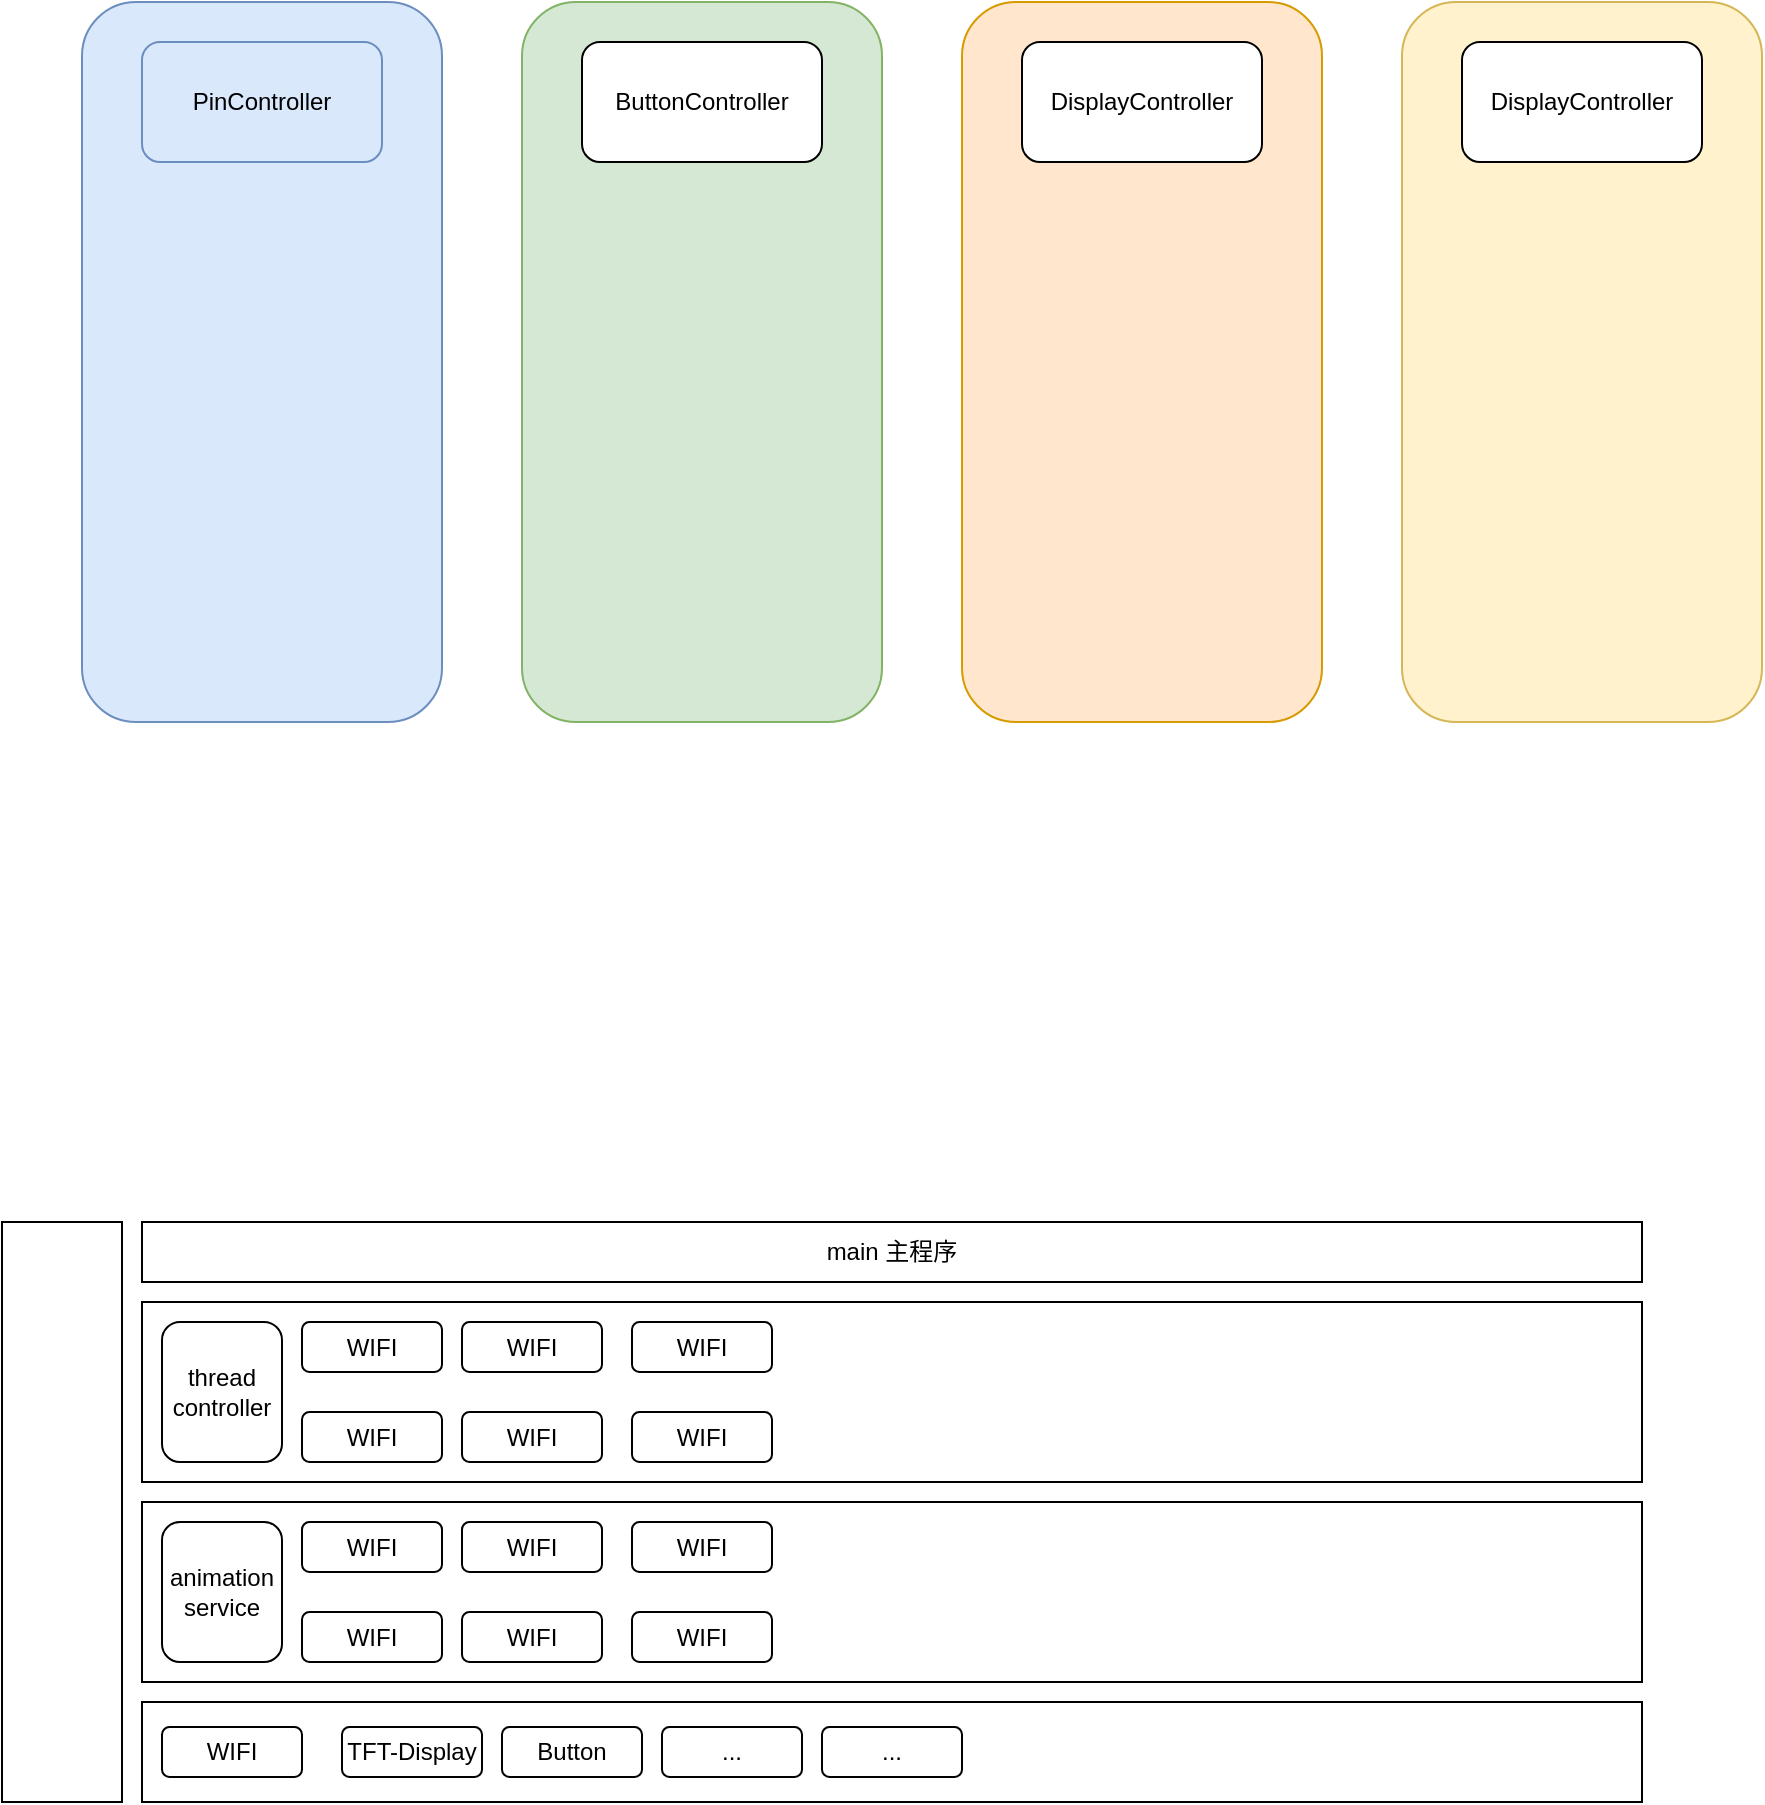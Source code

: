 <mxfile version="24.7.5">
  <diagram id="89XfGnFHcT7u-z3QIvmy" name="第 1 页">
    <mxGraphModel dx="2131" dy="825" grid="1" gridSize="10" guides="1" tooltips="1" connect="1" arrows="1" fold="1" page="1" pageScale="1" pageWidth="827" pageHeight="1169" math="0" shadow="0">
      <root>
        <mxCell id="0" />
        <mxCell id="1" parent="0" />
        <mxCell id="-xRI7YOe1w0faQ1xMYFl-12" value="" style="rounded=0;whiteSpace=wrap;html=1;fillColor=none;" parent="1" vertex="1">
          <mxGeometry x="60" y="900" width="750" height="90" as="geometry" />
        </mxCell>
        <mxCell id="J2yz4jlQInwtQDWlSOpa-5" value="" style="rounded=1;whiteSpace=wrap;html=1;fillColor=#dae8fc;strokeColor=#6c8ebf;" parent="1" vertex="1">
          <mxGeometry x="30" y="150" width="180" height="360" as="geometry" />
        </mxCell>
        <mxCell id="J2yz4jlQInwtQDWlSOpa-8" value="" style="rounded=1;whiteSpace=wrap;html=1;fillColor=#d5e8d4;strokeColor=#82b366;" parent="1" vertex="1">
          <mxGeometry x="250" y="150" width="180" height="360" as="geometry" />
        </mxCell>
        <mxCell id="J2yz4jlQInwtQDWlSOpa-9" value="" style="rounded=1;whiteSpace=wrap;html=1;fillColor=#ffe6cc;strokeColor=#d79b00;" parent="1" vertex="1">
          <mxGeometry x="470" y="150" width="180" height="360" as="geometry" />
        </mxCell>
        <mxCell id="J2yz4jlQInwtQDWlSOpa-1" value="PinController" style="rounded=1;whiteSpace=wrap;html=1;fillColor=#dae8fc;strokeColor=#6c8ebf;fillStyle=auto;" parent="1" vertex="1">
          <mxGeometry x="60" y="170" width="120" height="60" as="geometry" />
        </mxCell>
        <mxCell id="J2yz4jlQInwtQDWlSOpa-2" value="DisplayController" style="rounded=1;whiteSpace=wrap;html=1;" parent="1" vertex="1">
          <mxGeometry x="500" y="170" width="120" height="60" as="geometry" />
        </mxCell>
        <mxCell id="J2yz4jlQInwtQDWlSOpa-3" value="ButtonController" style="rounded=1;whiteSpace=wrap;html=1;" parent="1" vertex="1">
          <mxGeometry x="280" y="170" width="120" height="60" as="geometry" />
        </mxCell>
        <mxCell id="ag71eFYeRTpgHoGONzjH-1" value="" style="rounded=1;whiteSpace=wrap;html=1;fillColor=#fff2cc;strokeColor=#d6b656;" parent="1" vertex="1">
          <mxGeometry x="690" y="150" width="180" height="360" as="geometry" />
        </mxCell>
        <mxCell id="ag71eFYeRTpgHoGONzjH-2" value="DisplayController" style="rounded=1;whiteSpace=wrap;html=1;" parent="1" vertex="1">
          <mxGeometry x="720" y="170" width="120" height="60" as="geometry" />
        </mxCell>
        <mxCell id="-xRI7YOe1w0faQ1xMYFl-1" value="animation&lt;br&gt;service" style="rounded=1;whiteSpace=wrap;html=1;" parent="1" vertex="1">
          <mxGeometry x="70" y="910" width="60" height="70" as="geometry" />
        </mxCell>
        <mxCell id="-xRI7YOe1w0faQ1xMYFl-6" value="" style="rounded=0;whiteSpace=wrap;html=1;fillColor=none;" parent="1" vertex="1">
          <mxGeometry x="60" y="1000" width="750" height="50" as="geometry" />
        </mxCell>
        <mxCell id="-xRI7YOe1w0faQ1xMYFl-7" value="WIFI" style="rounded=1;whiteSpace=wrap;html=1;" parent="1" vertex="1">
          <mxGeometry x="70" y="1012.5" width="70" height="25" as="geometry" />
        </mxCell>
        <mxCell id="-xRI7YOe1w0faQ1xMYFl-14" value="TFT-Display" style="rounded=1;whiteSpace=wrap;html=1;" parent="1" vertex="1">
          <mxGeometry x="160" y="1012.5" width="70" height="25" as="geometry" />
        </mxCell>
        <mxCell id="-xRI7YOe1w0faQ1xMYFl-15" value="Button" style="rounded=1;whiteSpace=wrap;html=1;" parent="1" vertex="1">
          <mxGeometry x="240" y="1012.5" width="70" height="25" as="geometry" />
        </mxCell>
        <mxCell id="-xRI7YOe1w0faQ1xMYFl-16" value="..." style="rounded=1;whiteSpace=wrap;html=1;" parent="1" vertex="1">
          <mxGeometry x="320" y="1012.5" width="70" height="25" as="geometry" />
        </mxCell>
        <mxCell id="-xRI7YOe1w0faQ1xMYFl-17" value="..." style="rounded=1;whiteSpace=wrap;html=1;" parent="1" vertex="1">
          <mxGeometry x="400" y="1012.5" width="70" height="25" as="geometry" />
        </mxCell>
        <mxCell id="-xRI7YOe1w0faQ1xMYFl-18" value="WIFI" style="rounded=1;whiteSpace=wrap;html=1;" parent="1" vertex="1">
          <mxGeometry x="140" y="910" width="70" height="25" as="geometry" />
        </mxCell>
        <mxCell id="-xRI7YOe1w0faQ1xMYFl-19" value="WIFI" style="rounded=1;whiteSpace=wrap;html=1;" parent="1" vertex="1">
          <mxGeometry x="140" y="955" width="70" height="25" as="geometry" />
        </mxCell>
        <mxCell id="-xRI7YOe1w0faQ1xMYFl-20" value="WIFI" style="rounded=1;whiteSpace=wrap;html=1;" parent="1" vertex="1">
          <mxGeometry x="220" y="910" width="70" height="25" as="geometry" />
        </mxCell>
        <mxCell id="-xRI7YOe1w0faQ1xMYFl-21" value="WIFI" style="rounded=1;whiteSpace=wrap;html=1;" parent="1" vertex="1">
          <mxGeometry x="220" y="955" width="70" height="25" as="geometry" />
        </mxCell>
        <mxCell id="-xRI7YOe1w0faQ1xMYFl-22" value="WIFI" style="rounded=1;whiteSpace=wrap;html=1;" parent="1" vertex="1">
          <mxGeometry x="305" y="910" width="70" height="25" as="geometry" />
        </mxCell>
        <mxCell id="-xRI7YOe1w0faQ1xMYFl-23" value="WIFI" style="rounded=1;whiteSpace=wrap;html=1;" parent="1" vertex="1">
          <mxGeometry x="305" y="955" width="70" height="25" as="geometry" />
        </mxCell>
        <mxCell id="-xRI7YOe1w0faQ1xMYFl-24" value="" style="rounded=0;whiteSpace=wrap;html=1;fillColor=none;" parent="1" vertex="1">
          <mxGeometry x="60" y="800" width="750" height="90" as="geometry" />
        </mxCell>
        <mxCell id="-xRI7YOe1w0faQ1xMYFl-25" value="thread&lt;br&gt;controller" style="rounded=1;whiteSpace=wrap;html=1;" parent="1" vertex="1">
          <mxGeometry x="70" y="810" width="60" height="70" as="geometry" />
        </mxCell>
        <mxCell id="-xRI7YOe1w0faQ1xMYFl-26" value="WIFI" style="rounded=1;whiteSpace=wrap;html=1;" parent="1" vertex="1">
          <mxGeometry x="140" y="810" width="70" height="25" as="geometry" />
        </mxCell>
        <mxCell id="-xRI7YOe1w0faQ1xMYFl-27" value="WIFI" style="rounded=1;whiteSpace=wrap;html=1;" parent="1" vertex="1">
          <mxGeometry x="140" y="855" width="70" height="25" as="geometry" />
        </mxCell>
        <mxCell id="-xRI7YOe1w0faQ1xMYFl-28" value="WIFI" style="rounded=1;whiteSpace=wrap;html=1;" parent="1" vertex="1">
          <mxGeometry x="220" y="810" width="70" height="25" as="geometry" />
        </mxCell>
        <mxCell id="-xRI7YOe1w0faQ1xMYFl-29" value="WIFI" style="rounded=1;whiteSpace=wrap;html=1;" parent="1" vertex="1">
          <mxGeometry x="220" y="855" width="70" height="25" as="geometry" />
        </mxCell>
        <mxCell id="-xRI7YOe1w0faQ1xMYFl-30" value="WIFI" style="rounded=1;whiteSpace=wrap;html=1;" parent="1" vertex="1">
          <mxGeometry x="305" y="810" width="70" height="25" as="geometry" />
        </mxCell>
        <mxCell id="-xRI7YOe1w0faQ1xMYFl-31" value="WIFI" style="rounded=1;whiteSpace=wrap;html=1;" parent="1" vertex="1">
          <mxGeometry x="305" y="855" width="70" height="25" as="geometry" />
        </mxCell>
        <mxCell id="-xRI7YOe1w0faQ1xMYFl-32" value="main 主程序" style="rounded=0;whiteSpace=wrap;html=1;fillColor=none;" parent="1" vertex="1">
          <mxGeometry x="60" y="760" width="750" height="30" as="geometry" />
        </mxCell>
        <mxCell id="-xRI7YOe1w0faQ1xMYFl-37" value="" style="rounded=0;whiteSpace=wrap;html=1;" parent="1" vertex="1">
          <mxGeometry x="-10" y="760" width="60" height="290" as="geometry" />
        </mxCell>
      </root>
    </mxGraphModel>
  </diagram>
</mxfile>

